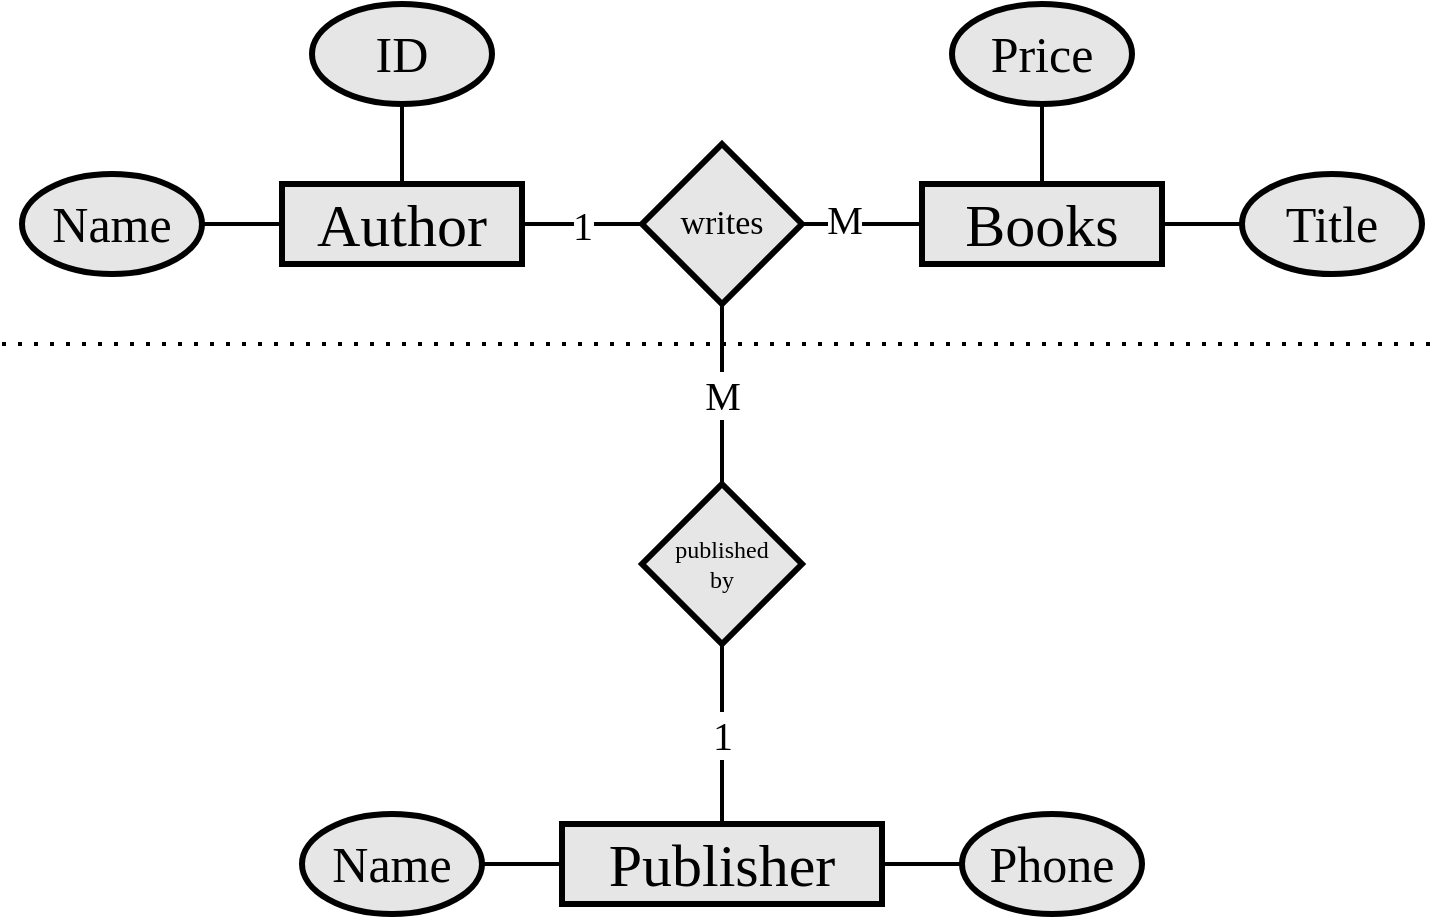 <mxfile version="21.1.2" type="device">
  <diagram name="Page-1" id="tl9Igkx7kZJh_ctri9pq">
    <mxGraphModel dx="1363" dy="1039" grid="1" gridSize="10" guides="1" tooltips="1" connect="1" arrows="1" fold="1" page="1" pageScale="1" pageWidth="827" pageHeight="1169" math="0" shadow="0">
      <root>
        <mxCell id="0" />
        <mxCell id="1" parent="0" />
        <mxCell id="v9qbeWxP79peCxN49SuP-8" value="" style="rounded=0;orthogonalLoop=1;jettySize=auto;html=1;strokeWidth=2;endArrow=none;endFill=0;" edge="1" parent="1" source="v9qbeWxP79peCxN49SuP-1" target="v9qbeWxP79peCxN49SuP-5">
          <mxGeometry relative="1" as="geometry" />
        </mxCell>
        <mxCell id="v9qbeWxP79peCxN49SuP-10" value="" style="rounded=0;orthogonalLoop=1;jettySize=auto;html=1;strokeWidth=2;endArrow=none;endFill=0;" edge="1" parent="1" source="v9qbeWxP79peCxN49SuP-1" target="v9qbeWxP79peCxN49SuP-4">
          <mxGeometry relative="1" as="geometry" />
        </mxCell>
        <mxCell id="v9qbeWxP79peCxN49SuP-19" value="1" style="rounded=0;orthogonalLoop=1;jettySize=auto;html=1;strokeWidth=2;endArrow=none;endFill=0;fontFamily=Ubuntu Mono;fontSize=20;" edge="1" parent="1" source="v9qbeWxP79peCxN49SuP-1" target="v9qbeWxP79peCxN49SuP-17">
          <mxGeometry relative="1" as="geometry" />
        </mxCell>
        <mxCell id="v9qbeWxP79peCxN49SuP-1" value="Author" style="rounded=0;whiteSpace=wrap;html=1;fillColor=#E6E6E6;fontSize=30;fontFamily=Ubuntu Mono;strokeWidth=3;" vertex="1" parent="1">
          <mxGeometry x="200" y="160" width="120" height="40" as="geometry" />
        </mxCell>
        <mxCell id="v9qbeWxP79peCxN49SuP-15" value="" style="rounded=0;orthogonalLoop=1;jettySize=auto;html=1;strokeWidth=2;endArrow=none;endFill=0;" edge="1" parent="1" source="v9qbeWxP79peCxN49SuP-3" target="v9qbeWxP79peCxN49SuP-13">
          <mxGeometry relative="1" as="geometry" />
        </mxCell>
        <mxCell id="v9qbeWxP79peCxN49SuP-16" value="" style="rounded=0;orthogonalLoop=1;jettySize=auto;html=1;strokeWidth=2;endArrow=none;endFill=0;" edge="1" parent="1" source="v9qbeWxP79peCxN49SuP-3" target="v9qbeWxP79peCxN49SuP-12">
          <mxGeometry relative="1" as="geometry" />
        </mxCell>
        <mxCell id="v9qbeWxP79peCxN49SuP-3" value="Books" style="rounded=0;whiteSpace=wrap;html=1;fillColor=#E6E6E6;fontSize=30;fontFamily=Ubuntu Mono;strokeWidth=3;" vertex="1" parent="1">
          <mxGeometry x="520" y="160" width="120" height="40" as="geometry" />
        </mxCell>
        <mxCell id="v9qbeWxP79peCxN49SuP-4" value="ID" style="ellipse;whiteSpace=wrap;html=1;fillColor=#E6E6E6;strokeWidth=3;fontSize=25;fontFamily=Ubuntu Mono;" vertex="1" parent="1">
          <mxGeometry x="215" y="70" width="90" height="50" as="geometry" />
        </mxCell>
        <mxCell id="v9qbeWxP79peCxN49SuP-5" value="Name" style="ellipse;whiteSpace=wrap;html=1;fillColor=#E6E6E6;strokeWidth=3;fontSize=25;fontFamily=Ubuntu Mono;" vertex="1" parent="1">
          <mxGeometry x="70" y="155" width="90" height="50" as="geometry" />
        </mxCell>
        <mxCell id="v9qbeWxP79peCxN49SuP-12" value="Title" style="ellipse;whiteSpace=wrap;html=1;fillColor=#E6E6E6;strokeWidth=3;fontSize=25;fontFamily=Ubuntu Mono;" vertex="1" parent="1">
          <mxGeometry x="680" y="155" width="90" height="50" as="geometry" />
        </mxCell>
        <mxCell id="v9qbeWxP79peCxN49SuP-13" value="Price" style="ellipse;whiteSpace=wrap;html=1;fillColor=#E6E6E6;strokeWidth=3;fontSize=25;fontFamily=Ubuntu Mono;" vertex="1" parent="1">
          <mxGeometry x="535" y="70" width="90" height="50" as="geometry" />
        </mxCell>
        <mxCell id="v9qbeWxP79peCxN49SuP-20" value="" style="rounded=0;orthogonalLoop=1;jettySize=auto;html=1;strokeWidth=2;endArrow=none;endFill=0;" edge="1" parent="1" source="v9qbeWxP79peCxN49SuP-17" target="v9qbeWxP79peCxN49SuP-3">
          <mxGeometry relative="1" as="geometry" />
        </mxCell>
        <mxCell id="v9qbeWxP79peCxN49SuP-21" value="M" style="edgeLabel;html=1;align=center;verticalAlign=middle;resizable=0;points=[];fontFamily=Ubuntu Mono;fontSize=20;" vertex="1" connectable="0" parent="v9qbeWxP79peCxN49SuP-20">
          <mxGeometry x="-0.295" y="3" relative="1" as="geometry">
            <mxPoint as="offset" />
          </mxGeometry>
        </mxCell>
        <mxCell id="v9qbeWxP79peCxN49SuP-23" value="M" style="edgeStyle=orthogonalEdgeStyle;rounded=0;orthogonalLoop=1;jettySize=auto;html=1;strokeWidth=2;endArrow=none;endFill=0;fontFamily=Ubuntu Mono;fontSize=20;" edge="1" parent="1" source="v9qbeWxP79peCxN49SuP-17" target="v9qbeWxP79peCxN49SuP-22">
          <mxGeometry relative="1" as="geometry" />
        </mxCell>
        <mxCell id="v9qbeWxP79peCxN49SuP-17" value="writes" style="rhombus;whiteSpace=wrap;html=1;strokeWidth=3;fillColor=#E6E6E6;fontSize=17;fontFamily=Ubuntu Mono;" vertex="1" parent="1">
          <mxGeometry x="380" y="140" width="80" height="80" as="geometry" />
        </mxCell>
        <mxCell id="v9qbeWxP79peCxN49SuP-22" value="published&lt;br style=&quot;font-size: 12px;&quot;&gt;by" style="rhombus;whiteSpace=wrap;html=1;strokeWidth=3;fillColor=#E6E6E6;fontSize=12;fontFamily=Ubuntu Mono;" vertex="1" parent="1">
          <mxGeometry x="380" y="310" width="80" height="80" as="geometry" />
        </mxCell>
        <mxCell id="v9qbeWxP79peCxN49SuP-25" value="1" style="rounded=0;orthogonalLoop=1;jettySize=auto;html=1;strokeWidth=2;endArrow=none;endFill=0;fontFamily=Ubuntu Mono;fontSize=20;" edge="1" parent="1" source="v9qbeWxP79peCxN49SuP-24" target="v9qbeWxP79peCxN49SuP-22">
          <mxGeometry relative="1" as="geometry" />
        </mxCell>
        <mxCell id="v9qbeWxP79peCxN49SuP-29" value="" style="rounded=0;orthogonalLoop=1;jettySize=auto;html=1;strokeWidth=2;endArrow=none;endFill=0;" edge="1" parent="1" source="v9qbeWxP79peCxN49SuP-24" target="v9qbeWxP79peCxN49SuP-27">
          <mxGeometry relative="1" as="geometry" />
        </mxCell>
        <mxCell id="v9qbeWxP79peCxN49SuP-30" value="" style="rounded=0;orthogonalLoop=1;jettySize=auto;html=1;strokeWidth=2;endArrow=none;endFill=0;" edge="1" parent="1" source="v9qbeWxP79peCxN49SuP-24" target="v9qbeWxP79peCxN49SuP-28">
          <mxGeometry relative="1" as="geometry" />
        </mxCell>
        <mxCell id="v9qbeWxP79peCxN49SuP-24" value="Publisher" style="rounded=0;whiteSpace=wrap;html=1;fillColor=#E6E6E6;fontSize=30;fontFamily=Ubuntu Mono;strokeWidth=3;" vertex="1" parent="1">
          <mxGeometry x="340" y="480" width="160" height="40" as="geometry" />
        </mxCell>
        <mxCell id="v9qbeWxP79peCxN49SuP-26" value="" style="endArrow=none;dashed=1;html=1;dashPattern=1 3;strokeWidth=2;rounded=0;" edge="1" parent="1">
          <mxGeometry width="50" height="50" relative="1" as="geometry">
            <mxPoint x="60" y="240" as="sourcePoint" />
            <mxPoint x="780" y="240" as="targetPoint" />
          </mxGeometry>
        </mxCell>
        <mxCell id="v9qbeWxP79peCxN49SuP-27" value="Name" style="ellipse;whiteSpace=wrap;html=1;fillColor=#E6E6E6;strokeWidth=3;fontSize=25;fontFamily=Ubuntu Mono;" vertex="1" parent="1">
          <mxGeometry x="210" y="475" width="90" height="50" as="geometry" />
        </mxCell>
        <mxCell id="v9qbeWxP79peCxN49SuP-28" value="Phone" style="ellipse;whiteSpace=wrap;html=1;fillColor=#E6E6E6;strokeWidth=3;fontSize=25;fontFamily=Ubuntu Mono;" vertex="1" parent="1">
          <mxGeometry x="540" y="475" width="90" height="50" as="geometry" />
        </mxCell>
      </root>
    </mxGraphModel>
  </diagram>
</mxfile>
